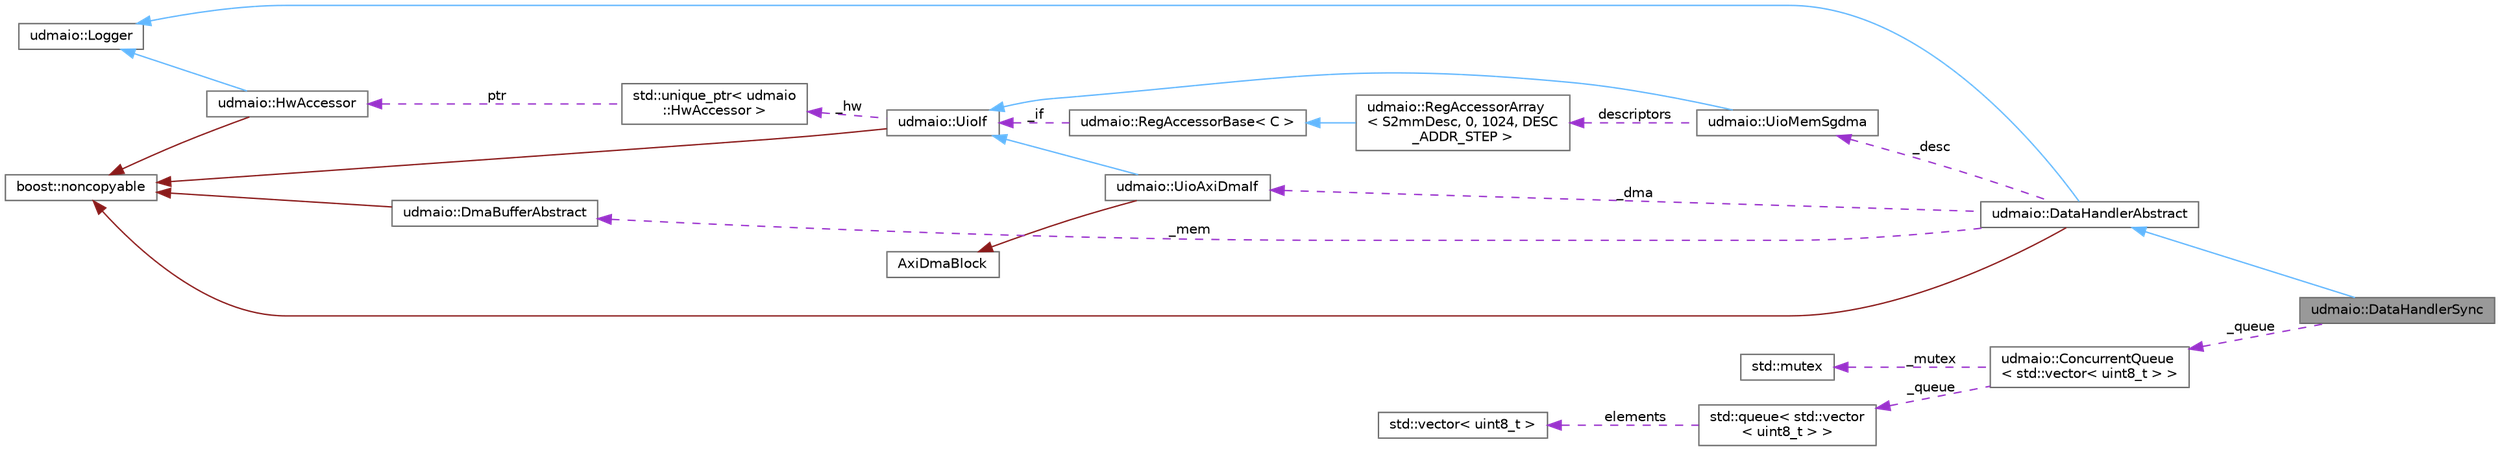 digraph "udmaio::DataHandlerSync"
{
 // INTERACTIVE_SVG=YES
 // LATEX_PDF_SIZE
  bgcolor="transparent";
  edge [fontname=Helvetica,fontsize=10,labelfontname=Helvetica,labelfontsize=10];
  node [fontname=Helvetica,fontsize=10,shape=box,height=0.2,width=0.4];
  rankdir="LR";
  Node1 [label="udmaio::DataHandlerSync",height=0.2,width=0.4,color="gray40", fillcolor="grey60", style="filled", fontcolor="black",tooltip="Synchronous data handler with blocking read interface."];
  Node2 -> Node1 [dir="back",color="steelblue1",style="solid"];
  Node2 [label="udmaio::DataHandlerAbstract",height=0.2,width=0.4,color="gray40", fillcolor="white", style="filled",URL="$classudmaio_1_1_data_handler_abstract.html",tooltip="Base class to implement a DMA data reception handler."];
  Node3 -> Node2 [dir="back",color="steelblue1",style="solid"];
  Node3 [label="udmaio::Logger",height=0.2,width=0.4,color="gray40", fillcolor="white", style="filled",URL="$structudmaio_1_1_logger.html",tooltip=" "];
  Node4 -> Node2 [dir="back",color="firebrick4",style="solid"];
  Node4 [label="boost::noncopyable",height=0.2,width=0.4,color="gray40", fillcolor="white", style="filled",tooltip=" "];
  Node5 -> Node2 [dir="back",color="darkorchid3",style="dashed",label=" _dma" ];
  Node5 [label="udmaio::UioAxiDmaIf",height=0.2,width=0.4,color="gray40", fillcolor="white", style="filled",URL="$classudmaio_1_1_uio_axi_dma_if.html",tooltip="Interface to AXI DMA Core."];
  Node6 -> Node5 [dir="back",color="steelblue1",style="solid"];
  Node6 [label="udmaio::UioIf",height=0.2,width=0.4,color="gray40", fillcolor="white", style="filled",URL="$classudmaio_1_1_uio_if.html",tooltip="Base class for UIO interfaces."];
  Node4 -> Node6 [dir="back",color="firebrick4",style="solid"];
  Node7 -> Node6 [dir="back",color="darkorchid3",style="dashed",label=" _hw" ];
  Node7 [label="std::unique_ptr\< udmaio\l::HwAccessor \>",height=0.2,width=0.4,color="gray40", fillcolor="white", style="filled",tooltip=" "];
  Node8 -> Node7 [dir="back",color="darkorchid3",style="dashed",label=" ptr" ];
  Node8 [label="udmaio::HwAccessor",height=0.2,width=0.4,color="gray40", fillcolor="white", style="filled",URL="$classudmaio_1_1_hw_accessor.html",tooltip="Base class for hardware access."];
  Node3 -> Node8 [dir="back",color="steelblue1",style="solid"];
  Node4 -> Node8 [dir="back",color="firebrick4",style="solid"];
  Node9 -> Node5 [dir="back",color="firebrick4",style="solid"];
  Node9 [label="AxiDmaBlock",height=0.2,width=0.4,color="gray40", fillcolor="white", style="filled",URL="$structaxi__dma_1_1block__template.html",tooltip="Template class for the axi_dma block, containing accessors for all its registers."];
  Node10 -> Node2 [dir="back",color="darkorchid3",style="dashed",label=" _desc" ];
  Node10 [label="udmaio::UioMemSgdma",height=0.2,width=0.4,color="gray40", fillcolor="white", style="filled",URL="$classudmaio_1_1_uio_mem_sgdma.html",tooltip="Interface to AXI DMA scatter-gather buffers & descriptors Uses a UioIf to access DMA descriptor memor..."];
  Node6 -> Node10 [dir="back",color="steelblue1",style="solid"];
  Node11 -> Node10 [dir="back",color="darkorchid3",style="dashed",label=" descriptors" ];
  Node11 [label="udmaio::RegAccessorArray\l\< S2mmDesc, 0, 1024, DESC\l_ADDR_STEP \>",height=0.2,width=0.4,color="gray40", fillcolor="white", style="filled",URL="$classudmaio_1_1_reg_accessor_array.html",tooltip=" "];
  Node12 -> Node11 [dir="back",color="steelblue1",style="solid"];
  Node12 [label="udmaio::RegAccessorBase\< C \>",height=0.2,width=0.4,color="gray40", fillcolor="white", style="filled",URL="$classudmaio_1_1_reg_accessor_base.html",tooltip="Base class implementing register access. Only used by subclasses, not used directly."];
  Node6 -> Node12 [dir="back",color="darkorchid3",style="dashed",label=" _if" ];
  Node13 -> Node2 [dir="back",color="darkorchid3",style="dashed",label=" _mem" ];
  Node13 [label="udmaio::DmaBufferAbstract",height=0.2,width=0.4,color="gray40", fillcolor="white", style="filled",URL="$classudmaio_1_1_dma_buffer_abstract.html",tooltip="Base class for DMA data buffer."];
  Node4 -> Node13 [dir="back",color="firebrick4",style="solid"];
  Node14 -> Node1 [dir="back",color="darkorchid3",style="dashed",label=" _queue" ];
  Node14 [label="udmaio::ConcurrentQueue\l\< std::vector\< uint8_t \> \>",height=0.2,width=0.4,color="gray40", fillcolor="white", style="filled",URL="$classudmaio_1_1_concurrent_queue.html",tooltip=" "];
  Node15 -> Node14 [dir="back",color="darkorchid3",style="dashed",label=" _queue" ];
  Node15 [label="std::queue\< std::vector\l\< uint8_t \> \>",height=0.2,width=0.4,color="gray40", fillcolor="white", style="filled",tooltip=" "];
  Node16 -> Node15 [dir="back",color="darkorchid3",style="dashed",label=" elements" ];
  Node16 [label="std::vector\< uint8_t \>",height=0.2,width=0.4,color="gray40", fillcolor="white", style="filled",tooltip=" "];
  Node17 -> Node14 [dir="back",color="darkorchid3",style="dashed",label=" _mutex" ];
  Node17 [label="std::mutex",height=0.2,width=0.4,color="gray40", fillcolor="white", style="filled",tooltip=" "];
}
